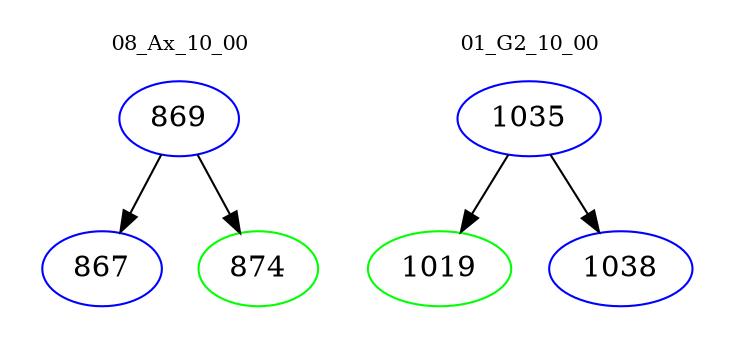digraph{
subgraph cluster_0 {
color = white
label = "08_Ax_10_00";
fontsize=10;
T0_869 [label="869", color="blue"]
T0_869 -> T0_867 [color="black"]
T0_867 [label="867", color="blue"]
T0_869 -> T0_874 [color="black"]
T0_874 [label="874", color="green"]
}
subgraph cluster_1 {
color = white
label = "01_G2_10_00";
fontsize=10;
T1_1035 [label="1035", color="blue"]
T1_1035 -> T1_1019 [color="black"]
T1_1019 [label="1019", color="green"]
T1_1035 -> T1_1038 [color="black"]
T1_1038 [label="1038", color="blue"]
}
}
